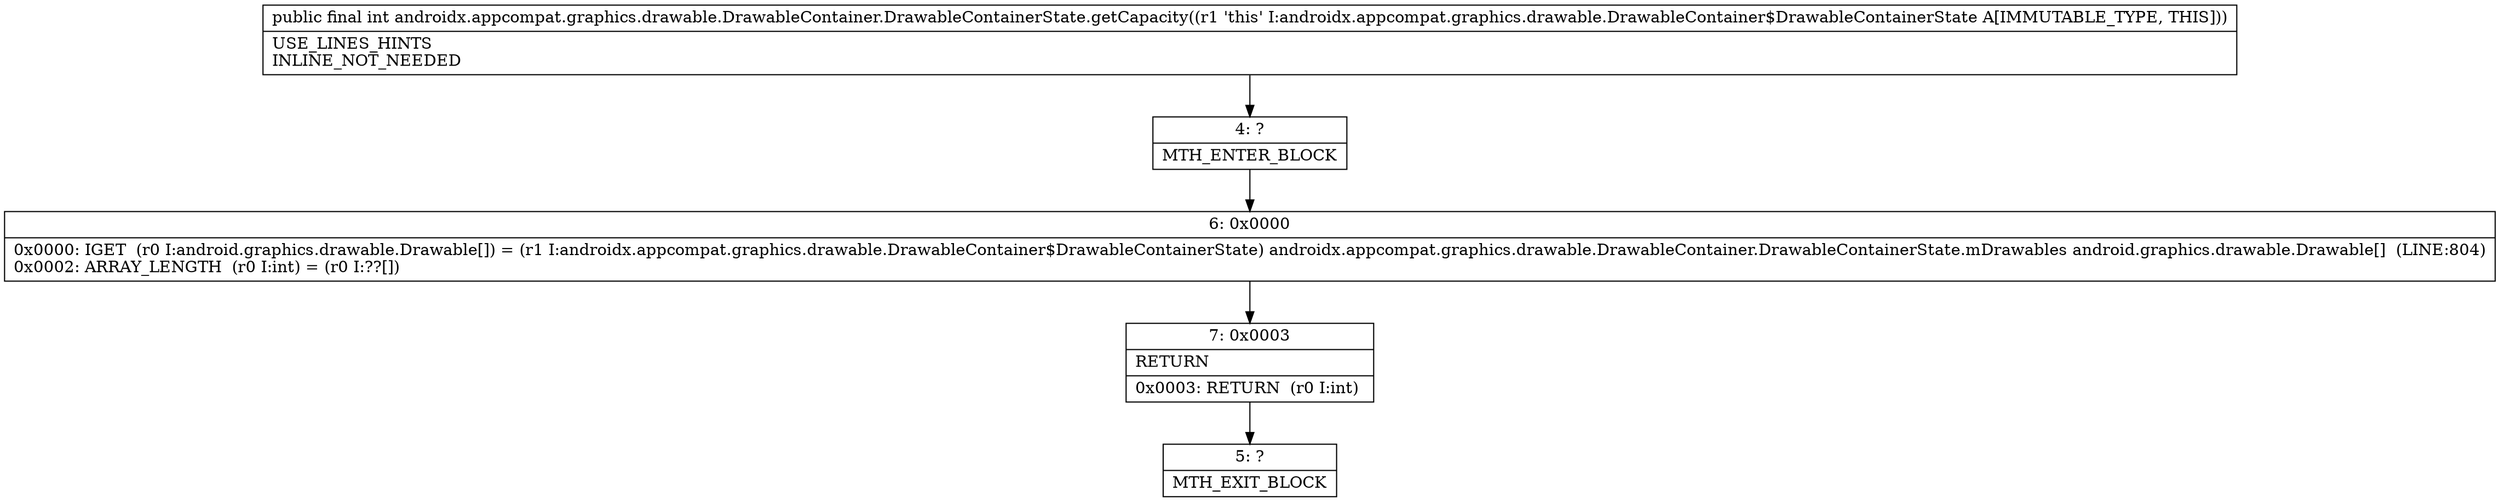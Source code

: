 digraph "CFG forandroidx.appcompat.graphics.drawable.DrawableContainer.DrawableContainerState.getCapacity()I" {
Node_4 [shape=record,label="{4\:\ ?|MTH_ENTER_BLOCK\l}"];
Node_6 [shape=record,label="{6\:\ 0x0000|0x0000: IGET  (r0 I:android.graphics.drawable.Drawable[]) = (r1 I:androidx.appcompat.graphics.drawable.DrawableContainer$DrawableContainerState) androidx.appcompat.graphics.drawable.DrawableContainer.DrawableContainerState.mDrawables android.graphics.drawable.Drawable[]  (LINE:804)\l0x0002: ARRAY_LENGTH  (r0 I:int) = (r0 I:??[]) \l}"];
Node_7 [shape=record,label="{7\:\ 0x0003|RETURN\l|0x0003: RETURN  (r0 I:int) \l}"];
Node_5 [shape=record,label="{5\:\ ?|MTH_EXIT_BLOCK\l}"];
MethodNode[shape=record,label="{public final int androidx.appcompat.graphics.drawable.DrawableContainer.DrawableContainerState.getCapacity((r1 'this' I:androidx.appcompat.graphics.drawable.DrawableContainer$DrawableContainerState A[IMMUTABLE_TYPE, THIS]))  | USE_LINES_HINTS\lINLINE_NOT_NEEDED\l}"];
MethodNode -> Node_4;Node_4 -> Node_6;
Node_6 -> Node_7;
Node_7 -> Node_5;
}

